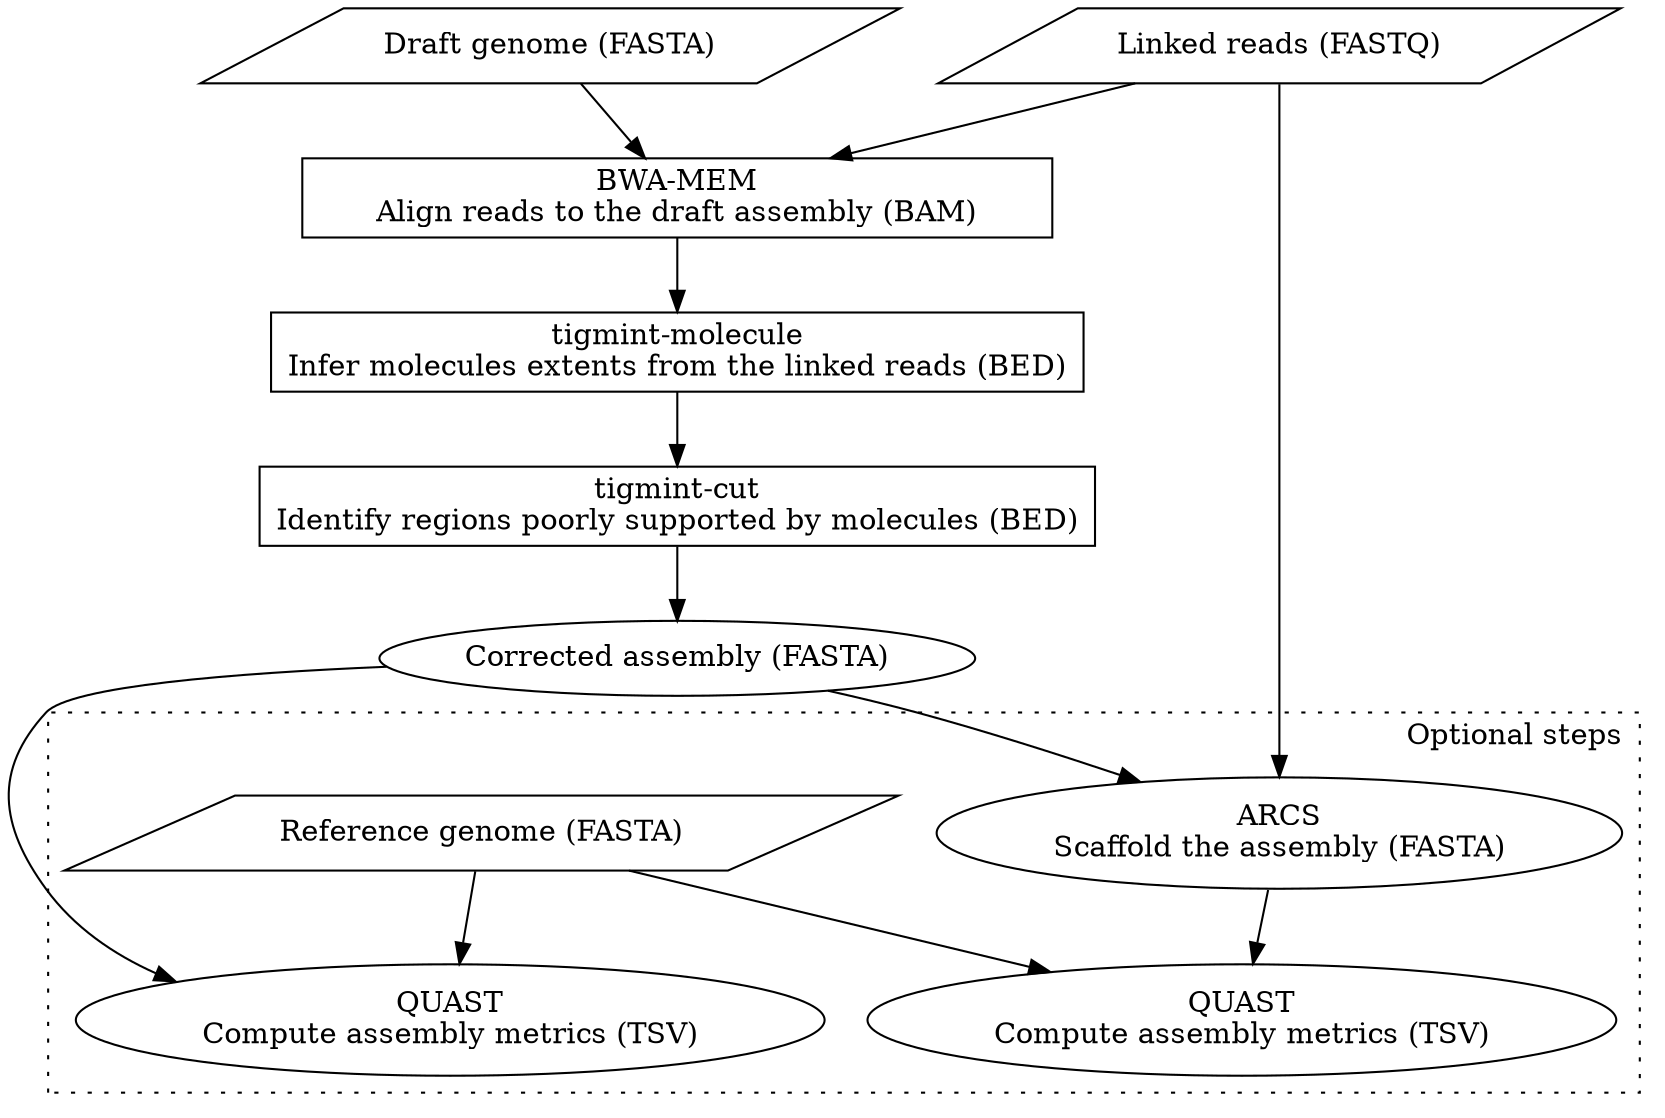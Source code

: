 digraph {
	node [shape="rectangle"]

	reads [label="Linked reads (FASTQ)", shape="parallelogram"]
	draft [label="Draft genome (FASTA)", shape="parallelogram"]

	subgraph {
		node [width=5]

		map [label="BWA-MEM\nAlign reads to the draft assembly (BAM)"]
		molecules [label="tigmint-molecule\nInfer molecules extents from the linked reads (BED)"]
		breakpoints [label="tigmint-cut\nIdentify regions poorly supported by molecules (BED)"]
	}

	tigs [label="Corrected assembly (FASTA)", shape="ellipse"]

	subgraph cluster_optional {
		graph [label="Optional steps", labeljust="r", style=dotted]

		reference [label="Reference genome (FASTA)", shape="parallelogram"]

		tigs_metrics [label="QUAST\nCompute assembly metrics (TSV)", shape="ellipse"]

		scaffold [label="ARCS\nScaffold the assembly (FASTA)", shape="ellipse"]
		scaffold_metrics [label="QUAST\nCompute assembly metrics (TSV)", shape="ellipse"]
	}

	reads -> map
	draft -> map
	map -> molecules
	molecules -> breakpoints
	breakpoints -> tigs

	reference -> tigs_metrics
	tigs -> tigs_metrics

	tigs -> scaffold
	reads -> scaffold

	reference -> scaffold_metrics
	scaffold -> scaffold_metrics
}
